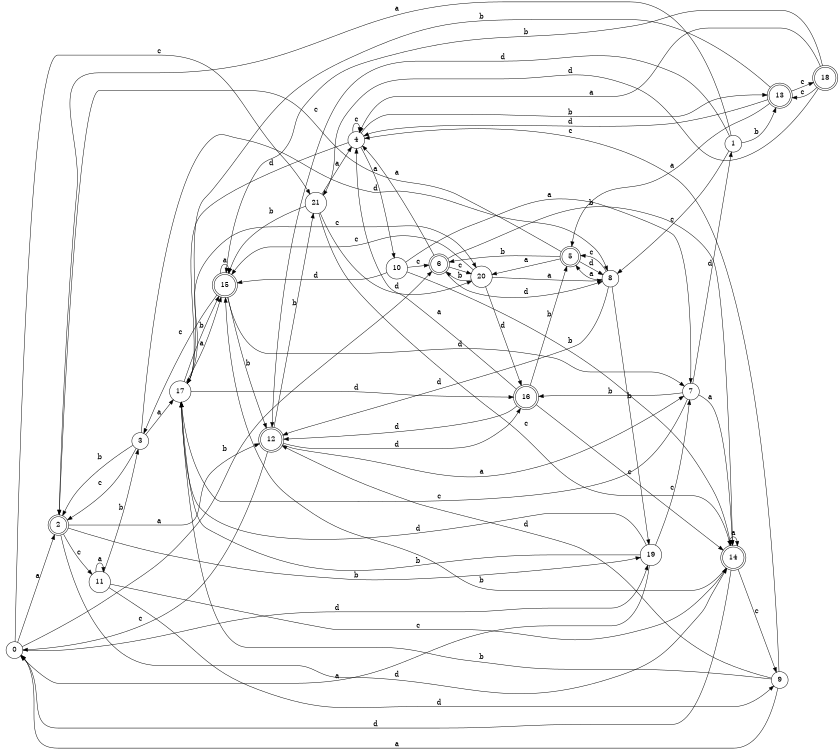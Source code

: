 digraph n18_7 {
__start0 [label="" shape="none"];

rankdir=LR;
size="8,5";

s0 [style="filled", color="black", fillcolor="white" shape="circle", label="0"];
s1 [style="filled", color="black", fillcolor="white" shape="circle", label="1"];
s2 [style="rounded,filled", color="black", fillcolor="white" shape="doublecircle", label="2"];
s3 [style="filled", color="black", fillcolor="white" shape="circle", label="3"];
s4 [style="filled", color="black", fillcolor="white" shape="circle", label="4"];
s5 [style="rounded,filled", color="black", fillcolor="white" shape="doublecircle", label="5"];
s6 [style="rounded,filled", color="black", fillcolor="white" shape="doublecircle", label="6"];
s7 [style="filled", color="black", fillcolor="white" shape="circle", label="7"];
s8 [style="filled", color="black", fillcolor="white" shape="circle", label="8"];
s9 [style="filled", color="black", fillcolor="white" shape="circle", label="9"];
s10 [style="filled", color="black", fillcolor="white" shape="circle", label="10"];
s11 [style="filled", color="black", fillcolor="white" shape="circle", label="11"];
s12 [style="rounded,filled", color="black", fillcolor="white" shape="doublecircle", label="12"];
s13 [style="rounded,filled", color="black", fillcolor="white" shape="doublecircle", label="13"];
s14 [style="rounded,filled", color="black", fillcolor="white" shape="doublecircle", label="14"];
s15 [style="rounded,filled", color="black", fillcolor="white" shape="doublecircle", label="15"];
s16 [style="rounded,filled", color="black", fillcolor="white" shape="doublecircle", label="16"];
s17 [style="filled", color="black", fillcolor="white" shape="circle", label="17"];
s18 [style="rounded,filled", color="black", fillcolor="white" shape="doublecircle", label="18"];
s19 [style="filled", color="black", fillcolor="white" shape="circle", label="19"];
s20 [style="filled", color="black", fillcolor="white" shape="circle", label="20"];
s21 [style="filled", color="black", fillcolor="white" shape="circle", label="21"];
s0 -> s2 [label="a"];
s0 -> s6 [label="b"];
s0 -> s21 [label="c"];
s0 -> s19 [label="d"];
s1 -> s2 [label="a"];
s1 -> s13 [label="b"];
s1 -> s8 [label="c"];
s1 -> s12 [label="d"];
s2 -> s12 [label="a"];
s2 -> s19 [label="b"];
s2 -> s11 [label="c"];
s2 -> s14 [label="d"];
s3 -> s17 [label="a"];
s3 -> s2 [label="b"];
s3 -> s2 [label="c"];
s3 -> s8 [label="d"];
s4 -> s10 [label="a"];
s4 -> s13 [label="b"];
s4 -> s4 [label="c"];
s4 -> s17 [label="d"];
s5 -> s20 [label="a"];
s5 -> s6 [label="b"];
s5 -> s2 [label="c"];
s5 -> s8 [label="d"];
s6 -> s4 [label="a"];
s6 -> s14 [label="b"];
s6 -> s20 [label="c"];
s6 -> s8 [label="d"];
s7 -> s14 [label="a"];
s7 -> s16 [label="b"];
s7 -> s17 [label="c"];
s7 -> s1 [label="d"];
s8 -> s5 [label="a"];
s8 -> s19 [label="b"];
s8 -> s5 [label="c"];
s8 -> s12 [label="d"];
s9 -> s0 [label="a"];
s9 -> s17 [label="b"];
s9 -> s4 [label="c"];
s9 -> s12 [label="d"];
s10 -> s7 [label="a"];
s10 -> s14 [label="b"];
s10 -> s6 [label="c"];
s10 -> s15 [label="d"];
s11 -> s11 [label="a"];
s11 -> s3 [label="b"];
s11 -> s14 [label="c"];
s11 -> s9 [label="d"];
s12 -> s7 [label="a"];
s12 -> s21 [label="b"];
s12 -> s0 [label="c"];
s12 -> s16 [label="d"];
s13 -> s5 [label="a"];
s13 -> s17 [label="b"];
s13 -> s18 [label="c"];
s13 -> s4 [label="d"];
s14 -> s14 [label="a"];
s14 -> s15 [label="b"];
s14 -> s9 [label="c"];
s14 -> s0 [label="d"];
s15 -> s15 [label="a"];
s15 -> s12 [label="b"];
s15 -> s3 [label="c"];
s15 -> s7 [label="d"];
s16 -> s4 [label="a"];
s16 -> s5 [label="b"];
s16 -> s14 [label="c"];
s16 -> s12 [label="d"];
s17 -> s15 [label="a"];
s17 -> s15 [label="b"];
s17 -> s20 [label="c"];
s17 -> s16 [label="d"];
s18 -> s4 [label="a"];
s18 -> s15 [label="b"];
s18 -> s13 [label="c"];
s18 -> s21 [label="d"];
s19 -> s0 [label="a"];
s19 -> s17 [label="b"];
s19 -> s7 [label="c"];
s19 -> s17 [label="d"];
s20 -> s8 [label="a"];
s20 -> s6 [label="b"];
s20 -> s15 [label="c"];
s20 -> s16 [label="d"];
s21 -> s4 [label="a"];
s21 -> s15 [label="b"];
s21 -> s14 [label="c"];
s21 -> s20 [label="d"];

}